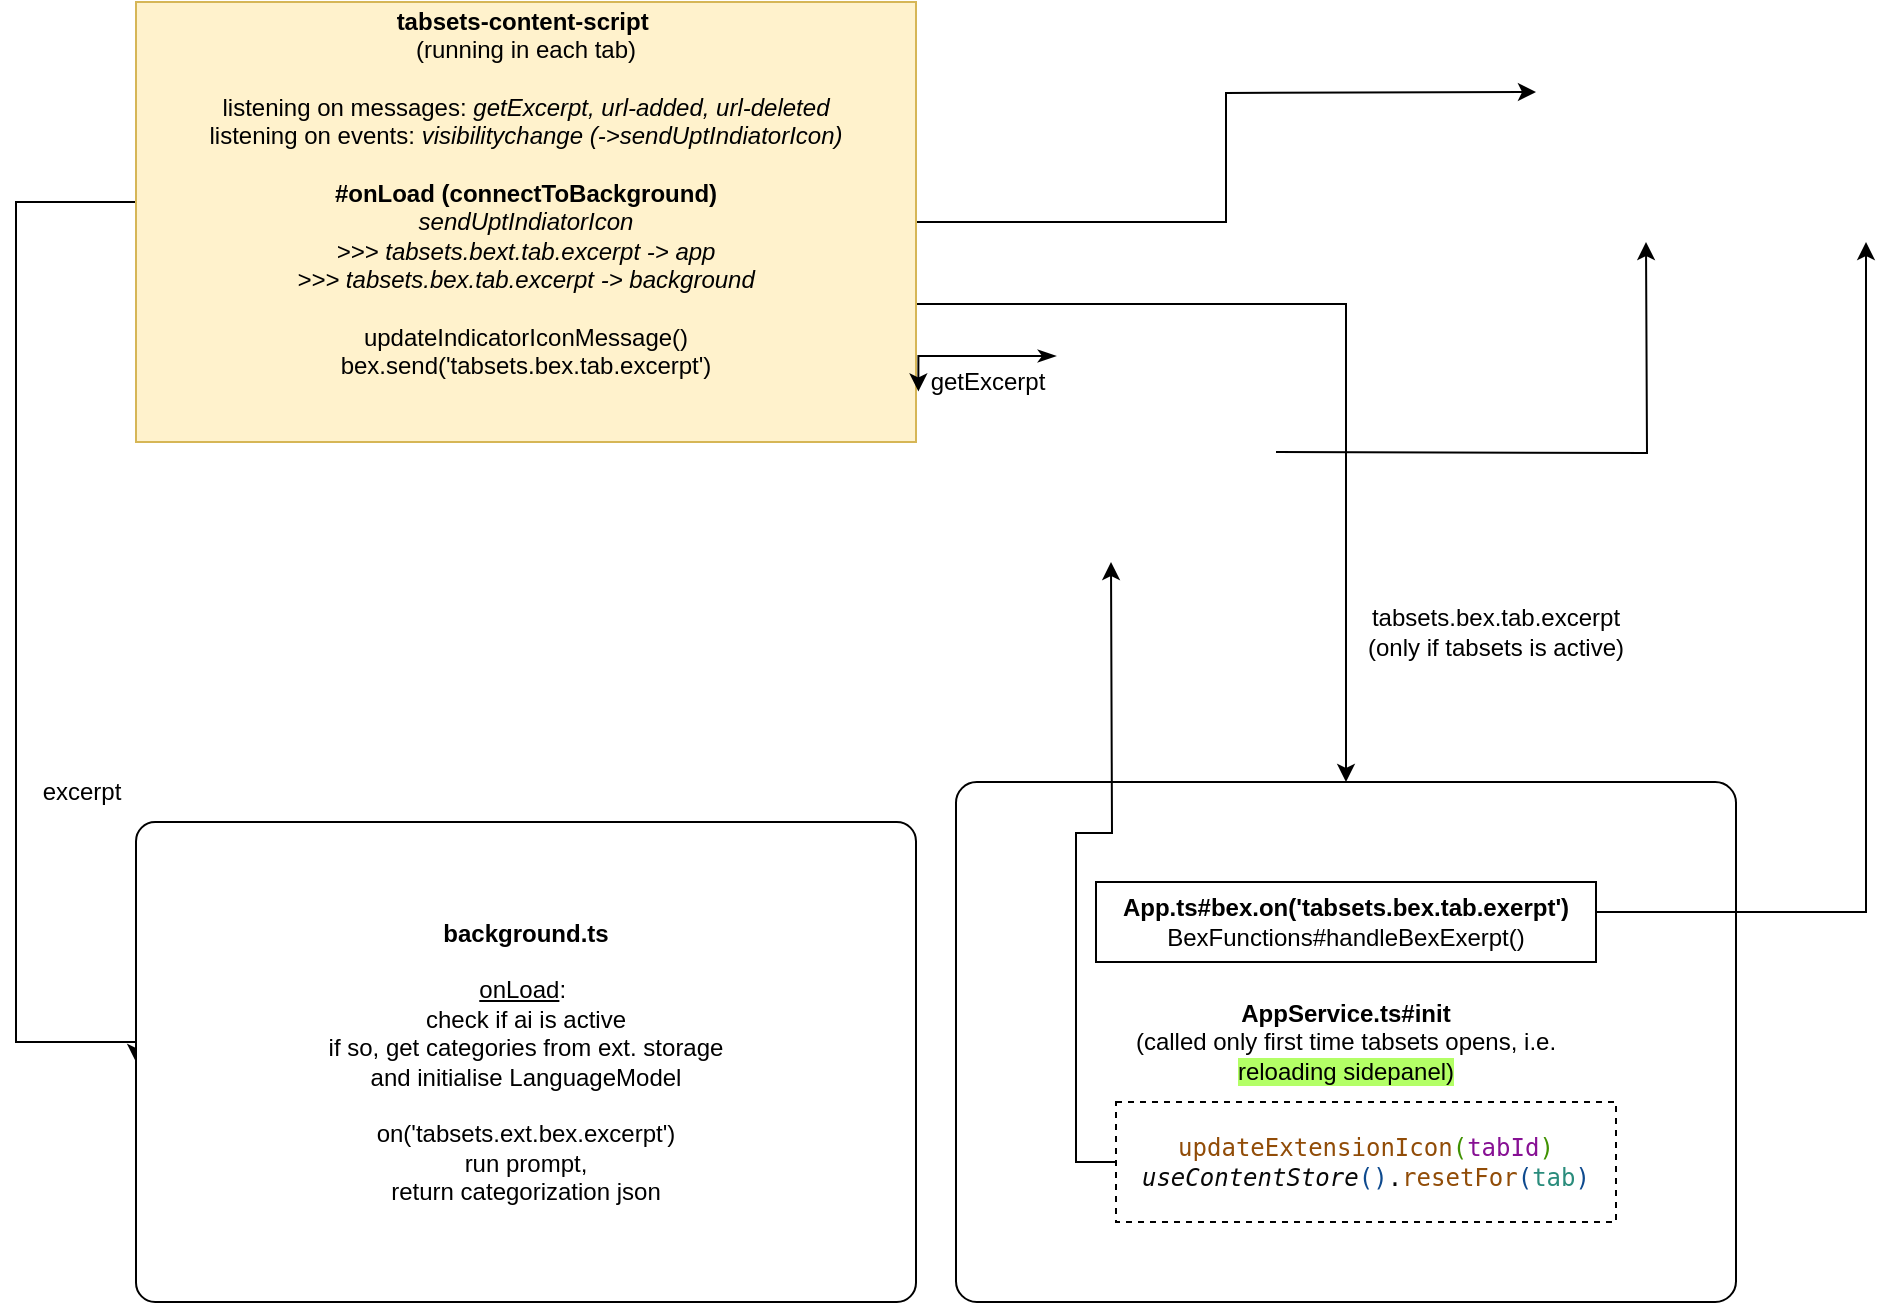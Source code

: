 <mxfile version="28.0.7">
  <diagram name="Seite-1" id="Afa9OzGU9VT6Kw_RbNjM">
    <mxGraphModel dx="2866" dy="1126" grid="1" gridSize="10" guides="1" tooltips="1" connect="1" arrows="1" fold="1" page="1" pageScale="1" pageWidth="827" pageHeight="1169" math="0" shadow="0">
      <root>
        <mxCell id="0" />
        <mxCell id="1" parent="0" />
        <mxCell id="rirR2vLzDSutbt5T1oVs-34" style="edgeStyle=orthogonalEdgeStyle;rounded=0;orthogonalLoop=1;jettySize=auto;html=1;entryX=0;entryY=0.5;entryDx=0;entryDy=0;" parent="1" source="rirR2vLzDSutbt5T1oVs-29" edge="1">
          <mxGeometry relative="1" as="geometry">
            <mxPoint x="-70" y="525" as="targetPoint" />
          </mxGeometry>
        </mxCell>
        <mxCell id="AIQHAvgBHXDuTM8aEul7-3" style="edgeStyle=orthogonalEdgeStyle;rounded=0;orthogonalLoop=1;jettySize=auto;html=1;entryX=0.5;entryY=0;entryDx=0;entryDy=0;" parent="1" target="AIQHAvgBHXDuTM8aEul7-2" edge="1">
          <mxGeometry relative="1" as="geometry">
            <mxPoint x="-380" y="630" as="sourcePoint" />
            <mxPoint x="-165" y="920" as="targetPoint" />
            <Array as="points">
              <mxPoint x="-380" y="631" />
              <mxPoint x="-165" y="631" />
            </Array>
          </mxGeometry>
        </mxCell>
        <mxCell id="AIQHAvgBHXDuTM8aEul7-5" style="edgeStyle=orthogonalEdgeStyle;rounded=0;orthogonalLoop=1;jettySize=auto;html=1;entryX=0;entryY=0.5;entryDx=0;entryDy=0;exitX=0;exitY=0.5;exitDx=0;exitDy=0;" parent="1" source="rirR2vLzDSutbt5T1oVs-29" target="rirR2vLzDSutbt5T1oVs-37" edge="1">
          <mxGeometry relative="1" as="geometry">
            <Array as="points">
              <mxPoint x="-830" y="580" />
              <mxPoint x="-830" y="1000" />
            </Array>
          </mxGeometry>
        </mxCell>
        <mxCell id="rirR2vLzDSutbt5T1oVs-29" value="&lt;b&gt;tabsets-content-script&amp;nbsp;&lt;/b&gt;&lt;br&gt;(running in each tab)&lt;div&gt;&lt;br&gt;&lt;/div&gt;&lt;div&gt;listening on messages: &lt;i&gt;getExcerpt, url-added, url-deleted&lt;/i&gt;&lt;br&gt;listening on events: &lt;i&gt;visibilitychange (-&amp;gt;sendUptIndiatorIcon)&lt;/i&gt;&lt;br&gt;&lt;div&gt;&lt;b&gt;&lt;br&gt;&lt;/b&gt;&lt;/div&gt;&lt;div&gt;&lt;b&gt;#onLoad (connectToBackground)&lt;/b&gt;&lt;/div&gt;&lt;div&gt;&lt;i&gt;sendUptIndiatorIcon&lt;/i&gt;&lt;/div&gt;&lt;div&gt;&lt;i&gt;&amp;gt;&amp;gt;&amp;gt; tabsets.bext.tab.excerpt -&amp;gt; app&lt;/i&gt;&lt;/div&gt;&lt;div&gt;&lt;i&gt;&amp;gt;&amp;gt;&amp;gt; tabsets.bex.tab.excerpt -&amp;gt; background&lt;br&gt;&lt;/i&gt;&lt;br&gt;updateIndicatorIconMessage()&lt;/div&gt;&lt;div&gt;bex.send(&#39;tabsets.bex.tab.excerpt&#39;)&lt;/div&gt;&lt;div&gt;&lt;b&gt;&lt;br&gt;&lt;/b&gt;&lt;/div&gt;&lt;div&gt;&lt;br&gt;&lt;/div&gt;&lt;/div&gt;" style="rounded=0;whiteSpace=wrap;html=1;fillColor=#fff2cc;strokeColor=#d6b656;" parent="1" vertex="1">
          <mxGeometry x="-770" y="480" width="390" height="220" as="geometry" />
        </mxCell>
        <mxCell id="rirR2vLzDSutbt5T1oVs-37" value="&lt;b&gt;background.ts&lt;/b&gt;&lt;div&gt;&lt;u&gt;&lt;br&gt;&lt;/u&gt;&lt;/div&gt;&lt;div&gt;&lt;u&gt;onLoad&lt;/u&gt;:&amp;nbsp;&lt;br&gt;check if ai is active&lt;br&gt;if so, get categories from ext. storage&lt;/div&gt;&lt;div&gt;and initialise LanguageModel&lt;br&gt;&lt;br&gt;on(&#39;tabsets.ext.bex.excerpt&#39;)&lt;/div&gt;&lt;div&gt;run prompt,&lt;/div&gt;&lt;div&gt;return categorization json&lt;/div&gt;" style="rounded=1;whiteSpace=wrap;html=1;arcSize=4;" parent="1" vertex="1">
          <mxGeometry x="-770" y="890" width="390" height="240" as="geometry" />
        </mxCell>
        <mxCell id="AIQHAvgBHXDuTM8aEul7-2" value="&lt;div&gt;&lt;br&gt;&lt;/div&gt;&lt;div&gt;&lt;b&gt;&lt;br&gt;&lt;/b&gt;&lt;/div&gt;&lt;div&gt;&lt;b&gt;AppService.ts#init&lt;/b&gt;&lt;br&gt;(&lt;span style=&quot;background-color: transparent; color: light-dark(rgb(0, 0, 0), rgb(255, 255, 255));&quot;&gt;called only first time tabsets opens, i.e.&lt;/span&gt;&lt;/div&gt;&lt;div&gt;&lt;span style=&quot;color: light-dark(rgb(0, 0, 0), rgb(255, 255, 255)); background-color: rgb(179, 255, 102);&quot;&gt;reloading sidepanel)&lt;/span&gt;&lt;/div&gt;&lt;div&gt;&lt;br&gt;&lt;/div&gt;&lt;div&gt;&lt;br&gt;&lt;/div&gt;" style="rounded=1;whiteSpace=wrap;html=1;arcSize=4;" parent="1" vertex="1">
          <mxGeometry x="-360" y="870" width="390" height="260" as="geometry" />
        </mxCell>
        <mxCell id="t_RJBEyMKExhr2YtHwcH-2" style="edgeStyle=orthogonalEdgeStyle;rounded=0;orthogonalLoop=1;jettySize=auto;html=1;entryX=0.75;entryY=1;entryDx=0;entryDy=0;exitX=1;exitY=0.5;exitDx=0;exitDy=0;" parent="1" source="j5nO92X6wfStYqYwYL5U-9" edge="1">
          <mxGeometry relative="1" as="geometry">
            <Array as="points">
              <mxPoint x="-40" y="935" />
              <mxPoint x="95" y="935" />
            </Array>
            <mxPoint x="95" y="600" as="targetPoint" />
          </mxGeometry>
        </mxCell>
        <mxCell id="AIQHAvgBHXDuTM8aEul7-4" value="tabsets.bex.tab.excerpt&lt;br&gt;(only if tabsets is active)" style="text;html=1;align=center;verticalAlign=middle;whiteSpace=wrap;rounded=0;" parent="1" vertex="1">
          <mxGeometry x="-170" y="780" width="160" height="30" as="geometry" />
        </mxCell>
        <mxCell id="AIQHAvgBHXDuTM8aEul7-6" value="excerpt" style="text;html=1;align=center;verticalAlign=middle;whiteSpace=wrap;rounded=0;" parent="1" vertex="1">
          <mxGeometry x="-827" y="860" width="60" height="30" as="geometry" />
        </mxCell>
        <mxCell id="j5nO92X6wfStYqYwYL5U-8" style="edgeStyle=orthogonalEdgeStyle;rounded=0;orthogonalLoop=1;jettySize=auto;html=1;entryX=0.25;entryY=1;entryDx=0;entryDy=0;" parent="1" edge="1">
          <mxGeometry relative="1" as="geometry">
            <mxPoint x="-200" y="705" as="sourcePoint" />
            <mxPoint x="-15" y="600" as="targetPoint" />
          </mxGeometry>
        </mxCell>
        <mxCell id="j5nO92X6wfStYqYwYL5U-4" style="edgeStyle=orthogonalEdgeStyle;rounded=0;orthogonalLoop=1;jettySize=auto;html=1;entryX=0.25;entryY=1;entryDx=0;entryDy=0;exitX=0;exitY=0.5;exitDx=0;exitDy=0;" parent="1" source="j5nO92X6wfStYqYwYL5U-3" edge="1">
          <mxGeometry relative="1" as="geometry">
            <mxPoint x="-282.5" y="760" as="targetPoint" />
          </mxGeometry>
        </mxCell>
        <mxCell id="j5nO92X6wfStYqYwYL5U-3" value="&lt;span style=&quot;background-color: transparent; font-family: &amp;quot;JetBrains Mono&amp;quot;, monospace; color: rgb(145, 76, 7);&quot;&gt;updateExtensionIcon&lt;/span&gt;&lt;span style=&quot;background-color: transparent; font-family: &amp;quot;JetBrains Mono&amp;quot;, monospace; color: rgb(63, 145, 1);&quot;&gt;(&lt;/span&gt;&lt;span style=&quot;background-color: transparent; font-family: &amp;quot;JetBrains Mono&amp;quot;, monospace; color: rgb(135, 16, 148);&quot;&gt;tabId&lt;/span&gt;&lt;span style=&quot;background-color: transparent; font-family: &amp;quot;JetBrains Mono&amp;quot;, monospace; color: rgb(63, 145, 1);&quot;&gt;)&lt;br&gt;&lt;/span&gt;&lt;span style=&quot;background-color: transparent; color: rgb(8, 8, 8); font-family: &amp;quot;JetBrains Mono&amp;quot;, monospace; font-style: italic;&quot;&gt;useContentStore&lt;/span&gt;&lt;span style=&quot;background-color: transparent; font-family: &amp;quot;JetBrains Mono&amp;quot;, monospace; color: rgb(14, 74, 142);&quot;&gt;()&lt;/span&gt;&lt;span style=&quot;background-color: transparent; color: rgb(8, 8, 8); font-family: &amp;quot;JetBrains Mono&amp;quot;, monospace;&quot;&gt;.&lt;/span&gt;&lt;span style=&quot;background-color: transparent; font-family: &amp;quot;JetBrains Mono&amp;quot;, monospace; color: rgb(145, 76, 7);&quot;&gt;resetFor&lt;/span&gt;&lt;span style=&quot;background-color: transparent; font-family: &amp;quot;JetBrains Mono&amp;quot;, monospace; color: rgb(14, 74, 142);&quot;&gt;(&lt;/span&gt;&lt;span style=&quot;background-color: transparent; font-family: &amp;quot;JetBrains Mono&amp;quot;, monospace; color: rgb(42, 140, 124);&quot;&gt;tab&lt;/span&gt;&lt;span style=&quot;background-color: transparent; font-family: &amp;quot;JetBrains Mono&amp;quot;, monospace; color: rgb(14, 74, 142);&quot;&gt;)&lt;/span&gt;" style="rounded=0;whiteSpace=wrap;html=1;dashed=1;" parent="1" vertex="1">
          <mxGeometry x="-280" y="1030" width="250" height="60" as="geometry" />
        </mxCell>
        <mxCell id="j5nO92X6wfStYqYwYL5U-6" style="edgeStyle=orthogonalEdgeStyle;rounded=0;orthogonalLoop=1;jettySize=auto;html=1;entryX=1.003;entryY=0.885;entryDx=0;entryDy=0;entryPerimeter=0;startArrow=classicThin;startFill=1;" parent="1" target="rirR2vLzDSutbt5T1oVs-29" edge="1">
          <mxGeometry relative="1" as="geometry">
            <Array as="points">
              <mxPoint x="-330" y="657" />
              <mxPoint x="-330" y="657" />
            </Array>
            <mxPoint x="-310" y="657" as="sourcePoint" />
          </mxGeometry>
        </mxCell>
        <mxCell id="j5nO92X6wfStYqYwYL5U-7" value="getExcerpt" style="text;html=1;align=center;verticalAlign=middle;whiteSpace=wrap;rounded=0;" parent="1" vertex="1">
          <mxGeometry x="-374" y="655" width="60" height="30" as="geometry" />
        </mxCell>
        <mxCell id="j5nO92X6wfStYqYwYL5U-9" value="&lt;b&gt;App.ts#bex.on(&#39;tabsets.bex.tab.exerpt&#39;)&lt;/b&gt;&lt;br&gt;BexFunctions#handleBexExerpt()" style="rounded=0;whiteSpace=wrap;html=1;" parent="1" vertex="1">
          <mxGeometry x="-290" y="920" width="250" height="40" as="geometry" />
        </mxCell>
      </root>
    </mxGraphModel>
  </diagram>
</mxfile>
